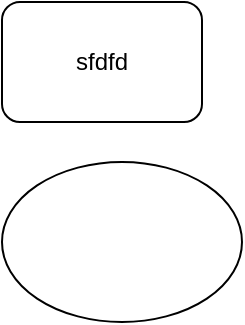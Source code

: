 <mxfile version="22.0.6" type="github">
  <diagram name="Сторінка-1" id="1dvIVhEncJFX6FbWnF9o">
    <mxGraphModel dx="1050" dy="566" grid="1" gridSize="10" guides="1" tooltips="1" connect="1" arrows="1" fold="1" page="1" pageScale="1" pageWidth="827" pageHeight="1169" math="0" shadow="0">
      <root>
        <mxCell id="0" />
        <mxCell id="1" parent="0" />
        <mxCell id="lJ6ciyvstB-xEKvk4Jzr-1" value="sfdfd" style="rounded=1;whiteSpace=wrap;html=1;" vertex="1" parent="1">
          <mxGeometry x="280" y="60" width="100" height="60" as="geometry" />
        </mxCell>
        <mxCell id="lJ6ciyvstB-xEKvk4Jzr-2" value="" style="ellipse;whiteSpace=wrap;html=1;" vertex="1" parent="1">
          <mxGeometry x="280" y="140" width="120" height="80" as="geometry" />
        </mxCell>
      </root>
    </mxGraphModel>
  </diagram>
</mxfile>
